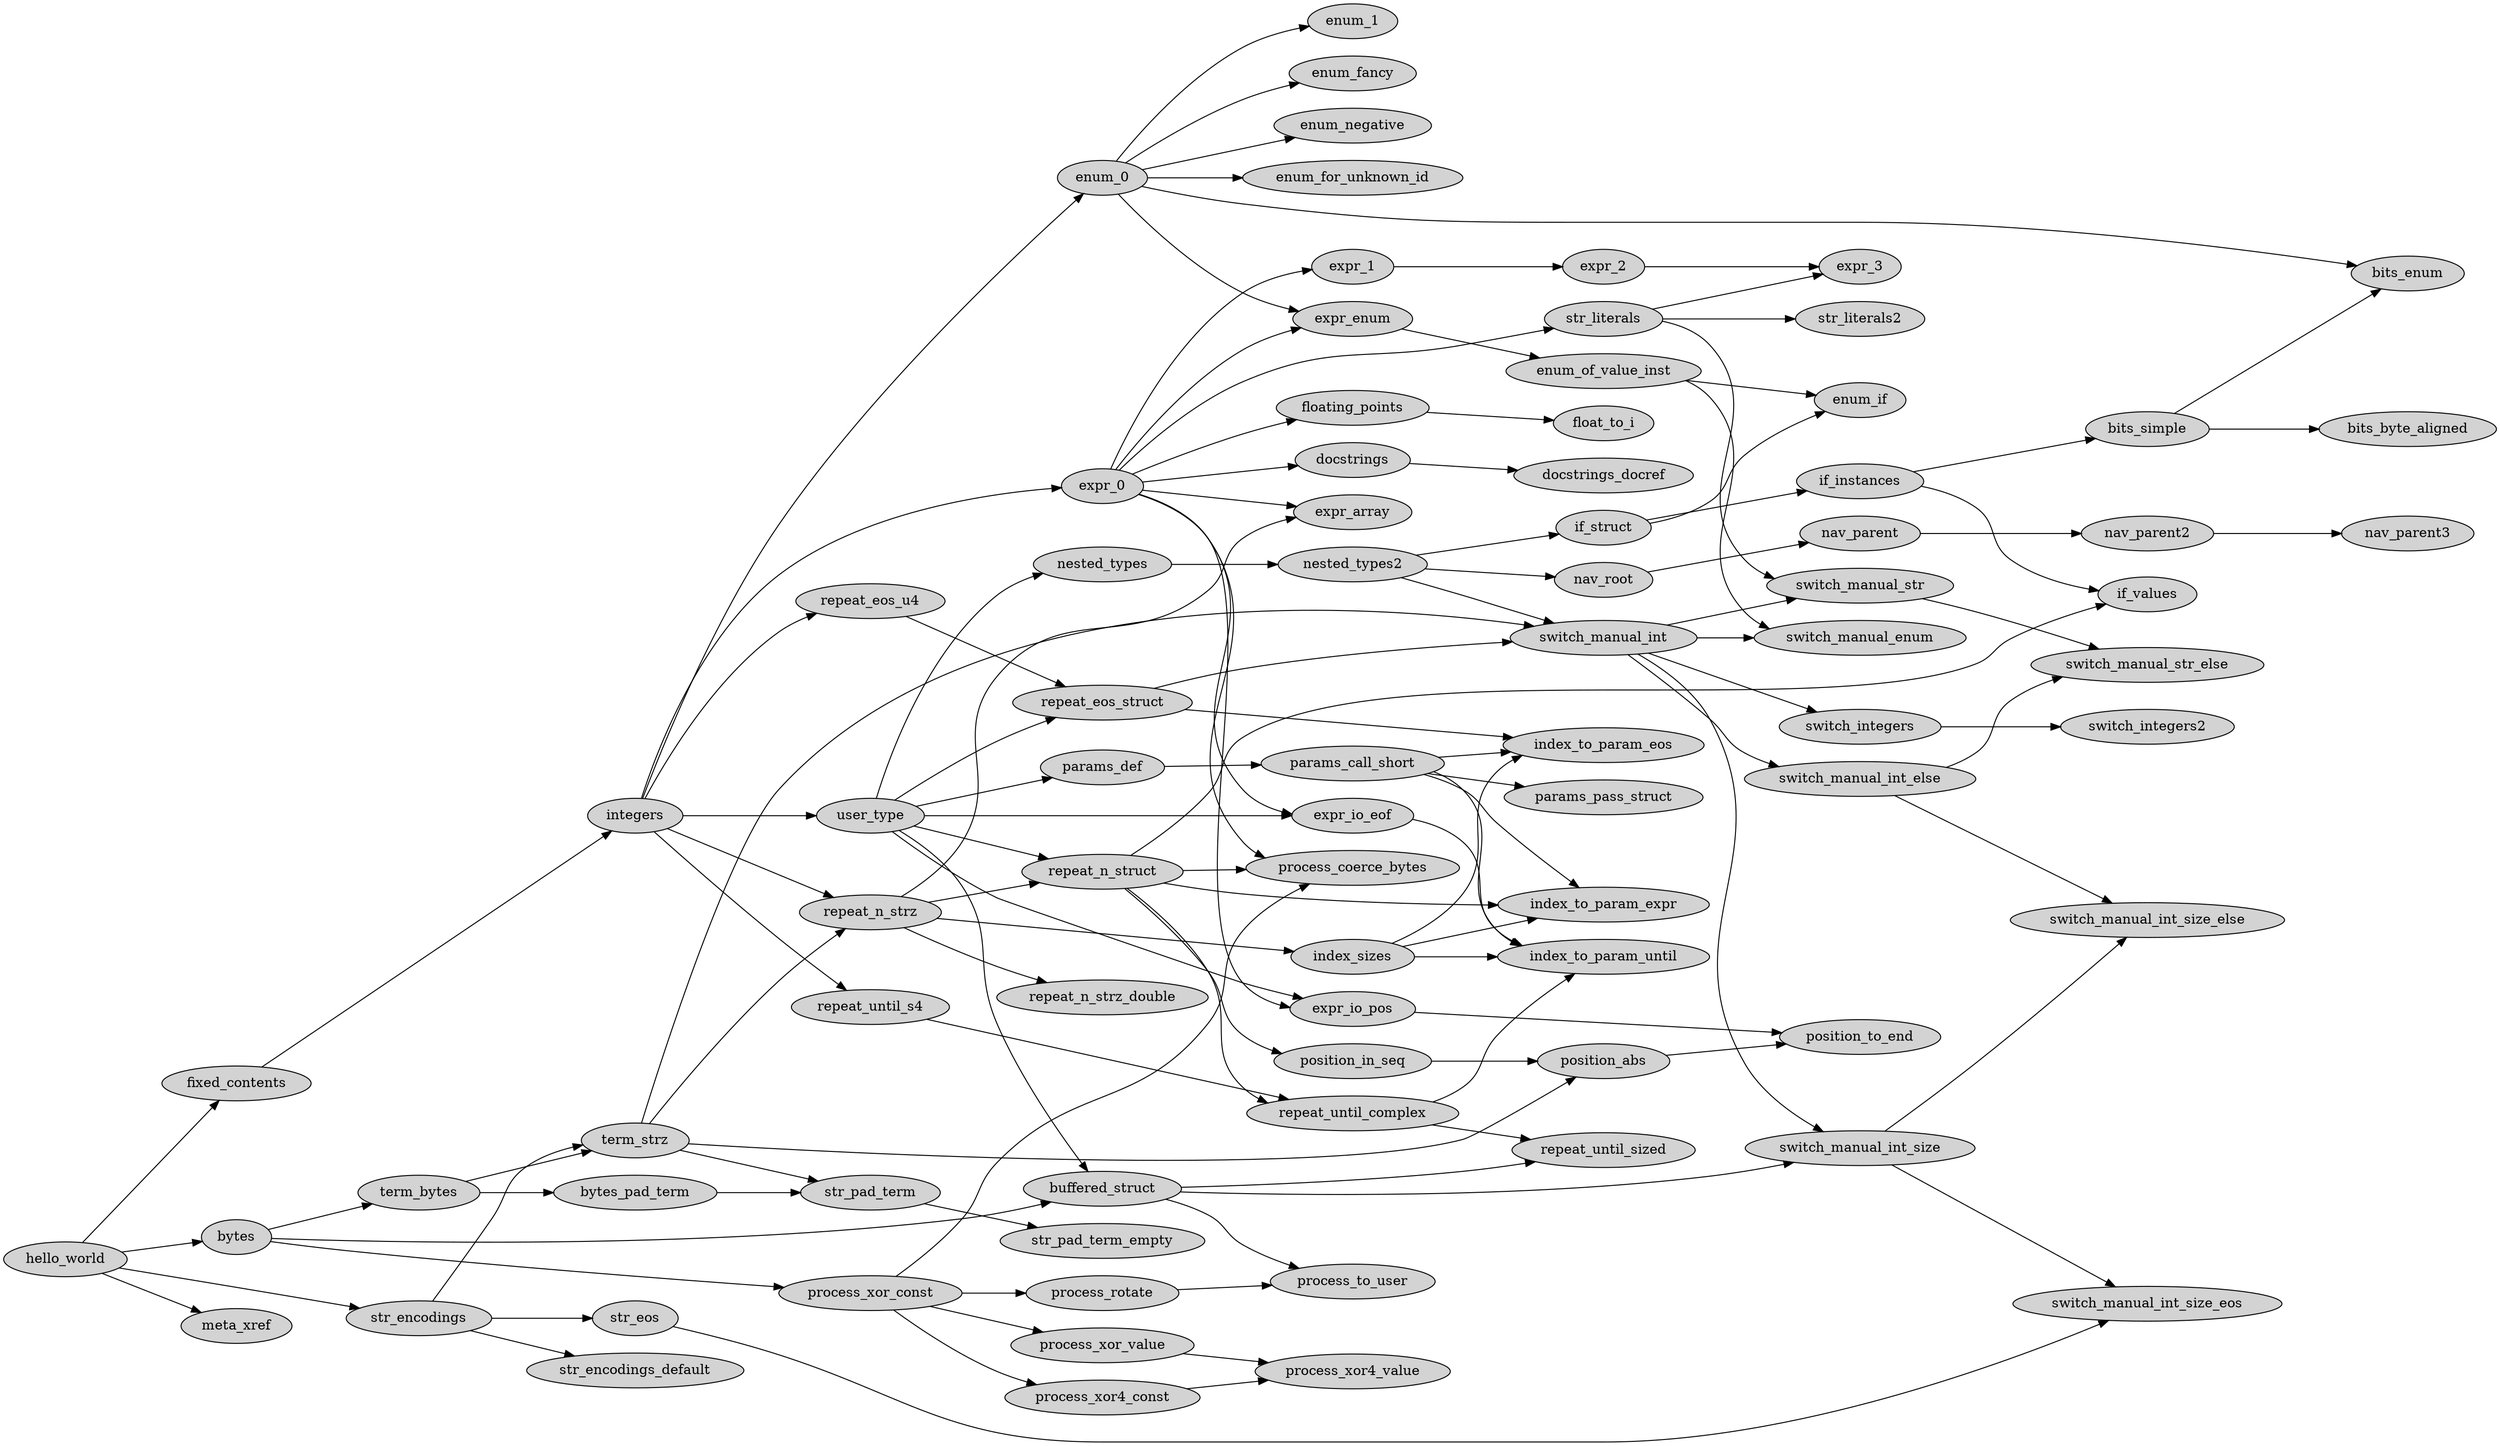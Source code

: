 digraph {
	rankdir=LR;
        node [style=filled];

	hello_world -> fixed_contents;
	fixed_contents -> integers; // [label="builtin integers"];

	expr_0 -> floating_points -> float_to_i;
	expr_0 -> str_literals -> str_literals2;
        expr_0 -> expr_1 -> expr_2 -> expr_3;
        {expr_0 repeat_n_strz} -> expr_array;
        {user_type expr_0} -> expr_io_eof;
        {user_type expr_0} -> expr_io_pos;
        str_literals -> expr_3;

        expr_0 -> docstrings -> docstrings_docref;

	integers -> enum_0;
	enum_0 -> enum_1; // [label="multi-level enums"];
	enum_0 -> enum_fancy;
	{expr_0 enum_0} -> expr_enum -> enum_of_value_inst;
	enum_0 -> enum_negative;
        enum_0 -> enum_for_unknown_id;
        {enum_of_value_inst if_struct} -> enum_if;

	integers -> expr_0; // [label="instance values, basic arithmetics"];

        if_instances -> bits_simple -> {bits_byte_aligned bits_enum};
        enum_0 -> bits_enum;

	integers -> user_type -> nested_types -> nested_types2;

        {bytes user_type} -> buffered_struct;

	integers -> {repeat_eos_u4 repeat_n_strz repeat_until_s4};
        term_strz -> repeat_n_strz -> repeat_n_strz_double;
	{user_type repeat_eos_u4} -> repeat_eos_struct;
	{user_type repeat_n_strz} -> repeat_n_struct;
        repeat_until_s4 -> repeat_until_complex -> repeat_until_sized;
        repeat_n_struct -> repeat_until_complex;
        buffered_struct -> repeat_until_sized;

        hello_world -> bytes -> term_bytes -> bytes_pad_term -> str_pad_term;
	term_bytes -> term_strz -> str_pad_term -> str_pad_term_empty;

	hello_world -> str_encodings -> str_encodings_default;

	str_encodings -> {term_strz str_eos};

        {nested_types2 term_strz repeat_eos_struct} -> switch_manual_int -> {switch_manual_int_else switch_manual_int_size};
        buffered_struct -> switch_manual_int_size;
        {switch_manual_int_else switch_manual_int_size} -> switch_manual_int_size_else;
        {switch_manual_int str_literals} -> switch_manual_str;
        {switch_manual_str switch_manual_int_else} -> switch_manual_str_else;
        switch_manual_int -> switch_integers -> switch_integers2;
        {switch_manual_int enum_of_value_inst} -> switch_manual_enum;

        hello_world -> meta_xref;

        {str_eos switch_manual_int_size} -> switch_manual_int_size_eos;

        repeat_n_strz -> index_sizes -> {index_to_param_eos index_to_param_expr index_to_param_until};
        user_type -> params_def -> params_call_short -> {index_to_param_eos index_to_param_expr index_to_param_until params_pass_struct};
        repeat_eos_struct -> index_to_param_eos;
        repeat_n_struct -> index_to_param_expr;
        {repeat_until_complex expr_io_eof} -> index_to_param_until;

        nested_types2 -> if_struct -> if_instances -> if_values;
        repeat_n_struct -> if_values;

        bytes -> process_xor_const -> process_xor_value -> process_xor4_value;
        process_xor_const -> {process_xor4_const process_rotate};
        process_xor4_const -> process_xor4_value;
        {buffered_struct process_rotate} -> process_to_user;

        {repeat_n_struct process_xor_const expr_0} -> process_coerce_bytes;

        nested_types2 -> nav_root -> nav_parent -> nav_parent2 -> nav_parent3;

        repeat_n_struct -> position_in_seq -> position_abs;
        term_strz -> position_abs;
        {expr_io_pos position_abs} -> position_to_end;
}
